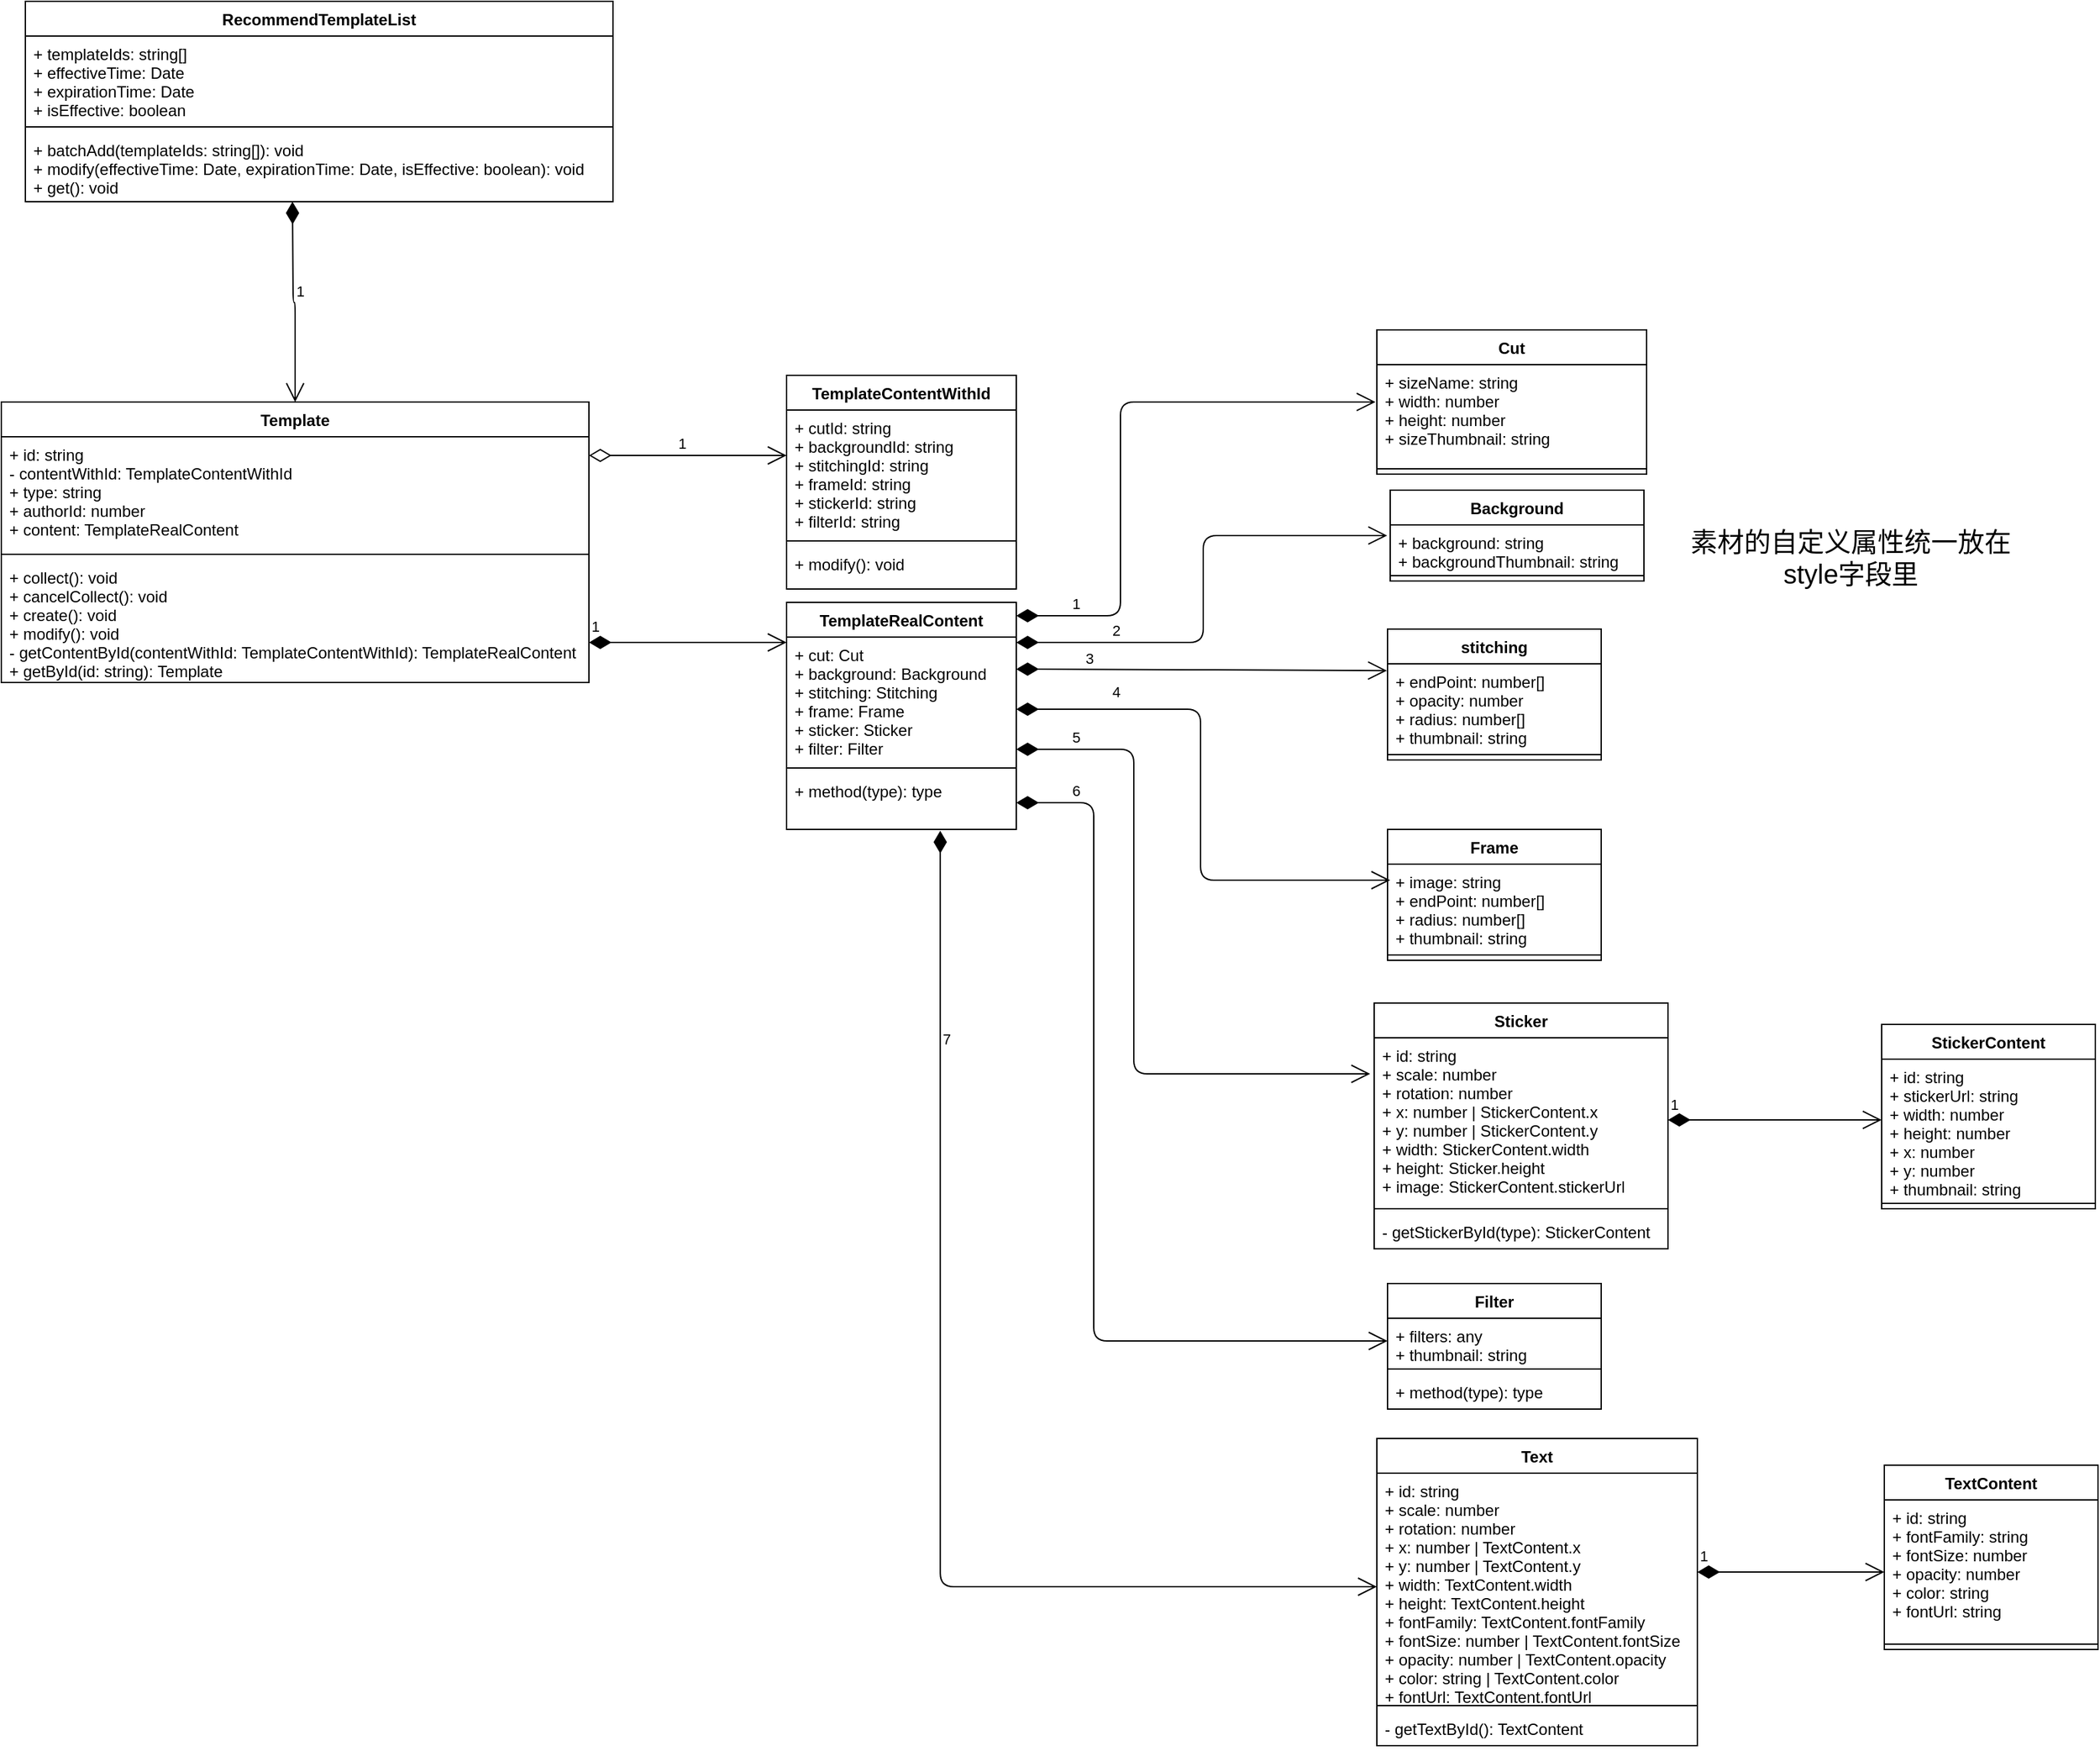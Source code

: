 <mxfile version="14.2.6" type="github">
  <diagram id="8jhjOeW3A8tFNFM3j3vJ" name="Page-1">
    <mxGraphModel dx="946" dy="550" grid="1" gridSize="10" guides="1" tooltips="1" connect="1" arrows="1" fold="1" page="1" pageScale="1" pageWidth="2336" pageHeight="1654" math="0" shadow="0">
      <root>
        <mxCell id="0" />
        <mxCell id="1" parent="0" />
        <mxCell id="CpujZRGqxjHT9dfPmAvb-1" value="Template" style="swimlane;fontStyle=1;align=center;verticalAlign=top;childLayout=stackLayout;horizontal=1;startSize=26;horizontalStack=0;resizeParent=1;resizeParentMax=0;resizeLast=0;collapsible=1;marginBottom=0;" parent="1" vertex="1">
          <mxGeometry x="380" y="604" width="440" height="210" as="geometry" />
        </mxCell>
        <mxCell id="CpujZRGqxjHT9dfPmAvb-2" value="+ id: string&#xa;- contentWithId: TemplateContentWithId&#xa;+ type: string&#xa;+ authorId: number&#xa;+ content: TemplateRealContent" style="text;strokeColor=none;fillColor=none;align=left;verticalAlign=top;spacingLeft=4;spacingRight=4;overflow=hidden;rotatable=0;points=[[0,0.5],[1,0.5]];portConstraint=eastwest;" parent="CpujZRGqxjHT9dfPmAvb-1" vertex="1">
          <mxGeometry y="26" width="440" height="84" as="geometry" />
        </mxCell>
        <mxCell id="CpujZRGqxjHT9dfPmAvb-3" value="" style="line;strokeWidth=1;fillColor=none;align=left;verticalAlign=middle;spacingTop=-1;spacingLeft=3;spacingRight=3;rotatable=0;labelPosition=right;points=[];portConstraint=eastwest;" parent="CpujZRGqxjHT9dfPmAvb-1" vertex="1">
          <mxGeometry y="110" width="440" height="8" as="geometry" />
        </mxCell>
        <mxCell id="CpujZRGqxjHT9dfPmAvb-4" value="+ collect(): void&#xa;+ cancelCollect(): void&#xa;+ create(): void&#xa;+ modify(): void&#xa;- getContentById(contentWithId: TemplateContentWithId): TemplateRealContent&#xa;+ getById(id: string): Template" style="text;strokeColor=none;fillColor=none;align=left;verticalAlign=top;spacingLeft=4;spacingRight=4;overflow=hidden;rotatable=0;points=[[0,0.5],[1,0.5]];portConstraint=eastwest;" parent="CpujZRGqxjHT9dfPmAvb-1" vertex="1">
          <mxGeometry y="118" width="440" height="92" as="geometry" />
        </mxCell>
        <mxCell id="CpujZRGqxjHT9dfPmAvb-5" value="RecommendTemplateList" style="swimlane;fontStyle=1;align=center;verticalAlign=top;childLayout=stackLayout;horizontal=1;startSize=26;horizontalStack=0;resizeParent=1;resizeParentMax=0;resizeLast=0;collapsible=1;marginBottom=0;" parent="1" vertex="1">
          <mxGeometry x="398" y="304" width="440" height="150" as="geometry" />
        </mxCell>
        <mxCell id="CpujZRGqxjHT9dfPmAvb-6" value="+ templateIds: string[]&#xa;+ effectiveTime: Date&#xa;+ expirationTime: Date&#xa;+ isEffective: boolean" style="text;strokeColor=none;fillColor=none;align=left;verticalAlign=top;spacingLeft=4;spacingRight=4;overflow=hidden;rotatable=0;points=[[0,0.5],[1,0.5]];portConstraint=eastwest;" parent="CpujZRGqxjHT9dfPmAvb-5" vertex="1">
          <mxGeometry y="26" width="440" height="64" as="geometry" />
        </mxCell>
        <mxCell id="CpujZRGqxjHT9dfPmAvb-7" value="" style="line;strokeWidth=1;fillColor=none;align=left;verticalAlign=middle;spacingTop=-1;spacingLeft=3;spacingRight=3;rotatable=0;labelPosition=right;points=[];portConstraint=eastwest;" parent="CpujZRGqxjHT9dfPmAvb-5" vertex="1">
          <mxGeometry y="90" width="440" height="8" as="geometry" />
        </mxCell>
        <mxCell id="CpujZRGqxjHT9dfPmAvb-8" value="+ batchAdd(templateIds: string[]): void&#xa;+ modify(effectiveTime: Date, expirationTime: Date, isEffective: boolean): void&#xa;+ get(): void" style="text;strokeColor=none;fillColor=none;align=left;verticalAlign=top;spacingLeft=4;spacingRight=4;overflow=hidden;rotatable=0;points=[[0,0.5],[1,0.5]];portConstraint=eastwest;" parent="CpujZRGqxjHT9dfPmAvb-5" vertex="1">
          <mxGeometry y="98" width="440" height="52" as="geometry" />
        </mxCell>
        <mxCell id="CpujZRGqxjHT9dfPmAvb-9" value="1" style="endArrow=open;html=1;endSize=12;startArrow=diamondThin;startSize=14;startFill=1;edgeStyle=orthogonalEdgeStyle;align=left;verticalAlign=bottom;entryX=0.5;entryY=0;entryDx=0;entryDy=0;" parent="1" target="CpujZRGqxjHT9dfPmAvb-1" edge="1">
          <mxGeometry relative="1" as="geometry">
            <mxPoint x="598" y="454" as="sourcePoint" />
            <mxPoint x="598" y="544" as="targetPoint" />
            <Array as="points" />
            <mxPoint as="offset" />
          </mxGeometry>
        </mxCell>
        <mxCell id="CpujZRGqxjHT9dfPmAvb-10" value="1" style="endArrow=open;html=1;endSize=12;startArrow=diamondThin;startSize=14;startFill=0;edgeStyle=orthogonalEdgeStyle;align=left;verticalAlign=bottom;" parent="1" edge="1">
          <mxGeometry x="-0.125" relative="1" as="geometry">
            <mxPoint x="820" y="644" as="sourcePoint" />
            <mxPoint x="968" y="644" as="targetPoint" />
            <mxPoint as="offset" />
          </mxGeometry>
        </mxCell>
        <mxCell id="CpujZRGqxjHT9dfPmAvb-11" value="TemplateContentWithId" style="swimlane;fontStyle=1;align=center;verticalAlign=top;childLayout=stackLayout;horizontal=1;startSize=26;horizontalStack=0;resizeParent=1;resizeParentMax=0;resizeLast=0;collapsible=1;marginBottom=0;html=0;" parent="1" vertex="1">
          <mxGeometry x="968" y="584" width="172" height="160" as="geometry" />
        </mxCell>
        <mxCell id="CpujZRGqxjHT9dfPmAvb-12" value="+ cutId: string&#xa;+ backgroundId: string&#xa;+ stitchingId: string&#xa;+ frameId: string&#xa;+ stickerId: string&#xa;+ filterId: string" style="text;strokeColor=none;fillColor=none;align=left;verticalAlign=top;spacingLeft=4;spacingRight=4;overflow=hidden;rotatable=0;points=[[0,0.5],[1,0.5]];portConstraint=eastwest;" parent="CpujZRGqxjHT9dfPmAvb-11" vertex="1">
          <mxGeometry y="26" width="172" height="94" as="geometry" />
        </mxCell>
        <mxCell id="CpujZRGqxjHT9dfPmAvb-13" value="" style="line;strokeWidth=1;fillColor=none;align=left;verticalAlign=middle;spacingTop=-1;spacingLeft=3;spacingRight=3;rotatable=0;labelPosition=right;points=[];portConstraint=eastwest;" parent="CpujZRGqxjHT9dfPmAvb-11" vertex="1">
          <mxGeometry y="120" width="172" height="8" as="geometry" />
        </mxCell>
        <mxCell id="CpujZRGqxjHT9dfPmAvb-14" value="+ modify(): void" style="text;strokeColor=none;fillColor=none;align=left;verticalAlign=top;spacingLeft=4;spacingRight=4;overflow=hidden;rotatable=0;points=[[0,0.5],[1,0.5]];portConstraint=eastwest;" parent="CpujZRGqxjHT9dfPmAvb-11" vertex="1">
          <mxGeometry y="128" width="172" height="32" as="geometry" />
        </mxCell>
        <mxCell id="CpujZRGqxjHT9dfPmAvb-15" value="1" style="endArrow=open;html=1;endSize=12;startArrow=diamondThin;startSize=14;startFill=1;edgeStyle=orthogonalEdgeStyle;align=left;verticalAlign=bottom;" parent="1" edge="1">
          <mxGeometry x="-1" y="3" relative="1" as="geometry">
            <mxPoint x="820" y="784" as="sourcePoint" />
            <mxPoint x="968" y="784" as="targetPoint" />
          </mxGeometry>
        </mxCell>
        <mxCell id="CpujZRGqxjHT9dfPmAvb-16" value="TemplateRealContent" style="swimlane;fontStyle=1;align=center;verticalAlign=top;childLayout=stackLayout;horizontal=1;startSize=26;horizontalStack=0;resizeParent=1;resizeParentMax=0;resizeLast=0;collapsible=1;marginBottom=0;html=0;" parent="1" vertex="1">
          <mxGeometry x="968" y="754" width="172" height="170" as="geometry" />
        </mxCell>
        <mxCell id="CpujZRGqxjHT9dfPmAvb-17" value="+ cut: Cut&#xa;+ background: Background&#xa;+ stitching: Stitching&#xa;+ frame: Frame&#xa;+ sticker: Sticker&#xa;+ filter: Filter" style="text;strokeColor=none;fillColor=none;align=left;verticalAlign=top;spacingLeft=4;spacingRight=4;overflow=hidden;rotatable=0;points=[[0,0.5],[1,0.5]];portConstraint=eastwest;" parent="CpujZRGqxjHT9dfPmAvb-16" vertex="1">
          <mxGeometry y="26" width="172" height="94" as="geometry" />
        </mxCell>
        <mxCell id="CpujZRGqxjHT9dfPmAvb-18" value="" style="line;strokeWidth=1;fillColor=none;align=left;verticalAlign=middle;spacingTop=-1;spacingLeft=3;spacingRight=3;rotatable=0;labelPosition=right;points=[];portConstraint=eastwest;" parent="CpujZRGqxjHT9dfPmAvb-16" vertex="1">
          <mxGeometry y="120" width="172" height="8" as="geometry" />
        </mxCell>
        <mxCell id="CpujZRGqxjHT9dfPmAvb-19" value="+ method(type): type" style="text;strokeColor=none;fillColor=none;align=left;verticalAlign=top;spacingLeft=4;spacingRight=4;overflow=hidden;rotatable=0;points=[[0,0.5],[1,0.5]];portConstraint=eastwest;" parent="CpujZRGqxjHT9dfPmAvb-16" vertex="1">
          <mxGeometry y="128" width="172" height="42" as="geometry" />
        </mxCell>
        <mxCell id="CpujZRGqxjHT9dfPmAvb-20" value="1" style="endArrow=open;html=1;endSize=12;startArrow=diamondThin;startSize=14;startFill=1;edgeStyle=orthogonalEdgeStyle;align=left;verticalAlign=bottom;entryX=-0.005;entryY=0.378;entryDx=0;entryDy=0;entryPerimeter=0;" parent="1" target="CpujZRGqxjHT9dfPmAvb-26" edge="1">
          <mxGeometry x="-0.814" relative="1" as="geometry">
            <mxPoint x="1140" y="764" as="sourcePoint" />
            <mxPoint x="1360" y="610" as="targetPoint" />
            <Array as="points">
              <mxPoint x="1218" y="764" />
              <mxPoint x="1218" y="604" />
            </Array>
            <mxPoint as="offset" />
          </mxGeometry>
        </mxCell>
        <mxCell id="CpujZRGqxjHT9dfPmAvb-21" value="3" style="endArrow=open;html=1;endSize=12;startArrow=diamondThin;startSize=14;startFill=1;edgeStyle=orthogonalEdgeStyle;align=left;verticalAlign=bottom;entryX=-0.003;entryY=0.08;entryDx=0;entryDy=0;entryPerimeter=0;" parent="1" target="CpujZRGqxjHT9dfPmAvb-30" edge="1">
          <mxGeometry x="-0.641" y="-1" relative="1" as="geometry">
            <mxPoint x="1140" y="804" as="sourcePoint" />
            <mxPoint x="1288" y="804" as="targetPoint" />
            <mxPoint as="offset" />
          </mxGeometry>
        </mxCell>
        <mxCell id="CpujZRGqxjHT9dfPmAvb-22" value="4" style="endArrow=open;html=1;endSize=12;startArrow=diamondThin;startSize=14;startFill=1;edgeStyle=orthogonalEdgeStyle;align=left;verticalAlign=bottom;" parent="1" edge="1">
          <mxGeometry x="-0.657" y="4" relative="1" as="geometry">
            <mxPoint x="1140" y="834" as="sourcePoint" />
            <mxPoint x="1420" y="962" as="targetPoint" />
            <Array as="points">
              <mxPoint x="1278" y="834" />
              <mxPoint x="1278" y="962" />
              <mxPoint x="1416" y="962" />
            </Array>
            <mxPoint as="offset" />
          </mxGeometry>
        </mxCell>
        <mxCell id="CpujZRGqxjHT9dfPmAvb-23" value="5" style="endArrow=open;html=1;endSize=12;startArrow=diamondThin;startSize=14;startFill=1;edgeStyle=orthogonalEdgeStyle;align=left;verticalAlign=bottom;" parent="1" edge="1">
          <mxGeometry x="-0.843" relative="1" as="geometry">
            <mxPoint x="1140" y="864" as="sourcePoint" />
            <mxPoint x="1405" y="1107" as="targetPoint" />
            <Array as="points">
              <mxPoint x="1228" y="864" />
              <mxPoint x="1228" y="1107" />
            </Array>
            <mxPoint as="offset" />
          </mxGeometry>
        </mxCell>
        <mxCell id="CpujZRGqxjHT9dfPmAvb-24" value="6" style="endArrow=open;html=1;endSize=12;startArrow=diamondThin;startSize=14;startFill=1;edgeStyle=orthogonalEdgeStyle;align=left;verticalAlign=bottom;entryX=0;entryY=0.5;entryDx=0;entryDy=0;" parent="1" target="CpujZRGqxjHT9dfPmAvb-42" edge="1">
          <mxGeometry x="-0.882" relative="1" as="geometry">
            <mxPoint x="1140" y="904" as="sourcePoint" />
            <mxPoint x="1370" y="1260" as="targetPoint" />
            <Array as="points">
              <mxPoint x="1198" y="904" />
              <mxPoint x="1198" y="1307" />
            </Array>
            <mxPoint as="offset" />
          </mxGeometry>
        </mxCell>
        <mxCell id="CpujZRGqxjHT9dfPmAvb-25" value="Cut" style="swimlane;fontStyle=1;align=center;verticalAlign=top;childLayout=stackLayout;horizontal=1;startSize=26;horizontalStack=0;resizeParent=1;resizeParentMax=0;resizeLast=0;collapsible=1;marginBottom=0;html=0;" parent="1" vertex="1">
          <mxGeometry x="1410" y="550" width="202" height="108" as="geometry" />
        </mxCell>
        <mxCell id="CpujZRGqxjHT9dfPmAvb-26" value="+ sizeName: string&#xa;+ width: number&#xa;+ height: number&#xa;+ sizeThumbnail: string" style="text;strokeColor=none;fillColor=none;align=left;verticalAlign=top;spacingLeft=4;spacingRight=4;overflow=hidden;rotatable=0;points=[[0,0.5],[1,0.5]];portConstraint=eastwest;" parent="CpujZRGqxjHT9dfPmAvb-25" vertex="1">
          <mxGeometry y="26" width="202" height="74" as="geometry" />
        </mxCell>
        <mxCell id="CpujZRGqxjHT9dfPmAvb-27" value="" style="line;strokeWidth=1;fillColor=none;align=left;verticalAlign=middle;spacingTop=-1;spacingLeft=3;spacingRight=3;rotatable=0;labelPosition=right;points=[];portConstraint=eastwest;" parent="CpujZRGqxjHT9dfPmAvb-25" vertex="1">
          <mxGeometry y="100" width="202" height="8" as="geometry" />
        </mxCell>
        <mxCell id="CpujZRGqxjHT9dfPmAvb-29" value="stitching" style="swimlane;fontStyle=1;align=center;verticalAlign=top;childLayout=stackLayout;horizontal=1;startSize=26;horizontalStack=0;resizeParent=1;resizeParentMax=0;resizeLast=0;collapsible=1;marginBottom=0;html=0;" parent="1" vertex="1">
          <mxGeometry x="1418" y="774" width="160" height="98" as="geometry" />
        </mxCell>
        <mxCell id="CpujZRGqxjHT9dfPmAvb-30" value="+ endPoint: number[]&#xa;+ opacity: number&#xa;+ radius: number[]&#xa;+ thumbnail: string" style="text;strokeColor=none;fillColor=none;align=left;verticalAlign=top;spacingLeft=4;spacingRight=4;overflow=hidden;rotatable=0;points=[[0,0.5],[1,0.5]];portConstraint=eastwest;" parent="CpujZRGqxjHT9dfPmAvb-29" vertex="1">
          <mxGeometry y="26" width="160" height="64" as="geometry" />
        </mxCell>
        <mxCell id="CpujZRGqxjHT9dfPmAvb-31" value="" style="line;strokeWidth=1;fillColor=none;align=left;verticalAlign=middle;spacingTop=-1;spacingLeft=3;spacingRight=3;rotatable=0;labelPosition=right;points=[];portConstraint=eastwest;" parent="CpujZRGqxjHT9dfPmAvb-29" vertex="1">
          <mxGeometry y="90" width="160" height="8" as="geometry" />
        </mxCell>
        <mxCell id="CpujZRGqxjHT9dfPmAvb-33" value="Sticker" style="swimlane;fontStyle=1;align=center;verticalAlign=top;childLayout=stackLayout;horizontal=1;startSize=26;horizontalStack=0;resizeParent=1;resizeParentMax=0;resizeLast=0;collapsible=1;marginBottom=0;html=0;" parent="1" vertex="1">
          <mxGeometry x="1408" y="1054" width="220" height="184" as="geometry" />
        </mxCell>
        <mxCell id="CpujZRGqxjHT9dfPmAvb-34" value="+ id: string&#xa;+ scale: number&#xa;+ rotation: number&#xa;+ x: number | StickerContent.x&#xa;+ y: number | StickerContent.y&#xa;+ width: StickerContent.width&#xa;+ height: Sticker.height&#xa;+ image: StickerContent.stickerUrl" style="text;strokeColor=none;fillColor=none;align=left;verticalAlign=top;spacingLeft=4;spacingRight=4;overflow=hidden;rotatable=0;points=[[0,0.5],[1,0.5]];portConstraint=eastwest;" parent="CpujZRGqxjHT9dfPmAvb-33" vertex="1">
          <mxGeometry y="26" width="220" height="124" as="geometry" />
        </mxCell>
        <mxCell id="CpujZRGqxjHT9dfPmAvb-35" value="" style="line;strokeWidth=1;fillColor=none;align=left;verticalAlign=middle;spacingTop=-1;spacingLeft=3;spacingRight=3;rotatable=0;labelPosition=right;points=[];portConstraint=eastwest;" parent="CpujZRGqxjHT9dfPmAvb-33" vertex="1">
          <mxGeometry y="150" width="220" height="8" as="geometry" />
        </mxCell>
        <mxCell id="CpujZRGqxjHT9dfPmAvb-36" value="- getStickerById(type): StickerContent" style="text;strokeColor=none;fillColor=none;align=left;verticalAlign=top;spacingLeft=4;spacingRight=4;overflow=hidden;rotatable=0;points=[[0,0.5],[1,0.5]];portConstraint=eastwest;" parent="CpujZRGqxjHT9dfPmAvb-33" vertex="1">
          <mxGeometry y="158" width="220" height="26" as="geometry" />
        </mxCell>
        <mxCell id="CpujZRGqxjHT9dfPmAvb-37" value="Frame" style="swimlane;fontStyle=1;align=center;verticalAlign=top;childLayout=stackLayout;horizontal=1;startSize=26;horizontalStack=0;resizeParent=1;resizeParentMax=0;resizeLast=0;collapsible=1;marginBottom=0;html=0;" parent="1" vertex="1">
          <mxGeometry x="1418" y="924" width="160" height="98" as="geometry" />
        </mxCell>
        <mxCell id="CpujZRGqxjHT9dfPmAvb-38" value="+ image: string&#xa;+ endPoint: number[]&#xa;+ radius: number[]&#xa;+ thumbnail: string" style="text;strokeColor=none;fillColor=none;align=left;verticalAlign=top;spacingLeft=4;spacingRight=4;overflow=hidden;rotatable=0;points=[[0,0.5],[1,0.5]];portConstraint=eastwest;" parent="CpujZRGqxjHT9dfPmAvb-37" vertex="1">
          <mxGeometry y="26" width="160" height="64" as="geometry" />
        </mxCell>
        <mxCell id="CpujZRGqxjHT9dfPmAvb-39" value="" style="line;strokeWidth=1;fillColor=none;align=left;verticalAlign=middle;spacingTop=-1;spacingLeft=3;spacingRight=3;rotatable=0;labelPosition=right;points=[];portConstraint=eastwest;" parent="CpujZRGqxjHT9dfPmAvb-37" vertex="1">
          <mxGeometry y="90" width="160" height="8" as="geometry" />
        </mxCell>
        <mxCell id="CpujZRGqxjHT9dfPmAvb-41" value="Filter" style="swimlane;fontStyle=1;align=center;verticalAlign=top;childLayout=stackLayout;horizontal=1;startSize=26;horizontalStack=0;resizeParent=1;resizeParentMax=0;resizeLast=0;collapsible=1;marginBottom=0;html=0;" parent="1" vertex="1">
          <mxGeometry x="1418" y="1264" width="160" height="94" as="geometry" />
        </mxCell>
        <mxCell id="CpujZRGqxjHT9dfPmAvb-42" value="+ filters: any&#xa;+ thumbnail: string" style="text;strokeColor=none;fillColor=none;align=left;verticalAlign=top;spacingLeft=4;spacingRight=4;overflow=hidden;rotatable=0;points=[[0,0.5],[1,0.5]];portConstraint=eastwest;" parent="CpujZRGqxjHT9dfPmAvb-41" vertex="1">
          <mxGeometry y="26" width="160" height="34" as="geometry" />
        </mxCell>
        <mxCell id="CpujZRGqxjHT9dfPmAvb-43" value="" style="line;strokeWidth=1;fillColor=none;align=left;verticalAlign=middle;spacingTop=-1;spacingLeft=3;spacingRight=3;rotatable=0;labelPosition=right;points=[];portConstraint=eastwest;" parent="CpujZRGqxjHT9dfPmAvb-41" vertex="1">
          <mxGeometry y="60" width="160" height="8" as="geometry" />
        </mxCell>
        <mxCell id="CpujZRGqxjHT9dfPmAvb-44" value="+ method(type): type" style="text;strokeColor=none;fillColor=none;align=left;verticalAlign=top;spacingLeft=4;spacingRight=4;overflow=hidden;rotatable=0;points=[[0,0.5],[1,0.5]];portConstraint=eastwest;" parent="CpujZRGqxjHT9dfPmAvb-41" vertex="1">
          <mxGeometry y="68" width="160" height="26" as="geometry" />
        </mxCell>
        <mxCell id="CpujZRGqxjHT9dfPmAvb-45" value="StickerContent" style="swimlane;fontStyle=1;align=center;verticalAlign=top;childLayout=stackLayout;horizontal=1;startSize=26;horizontalStack=0;resizeParent=1;resizeParentMax=0;resizeLast=0;collapsible=1;marginBottom=0;html=0;" parent="1" vertex="1">
          <mxGeometry x="1788" y="1070" width="160" height="138" as="geometry" />
        </mxCell>
        <mxCell id="CpujZRGqxjHT9dfPmAvb-46" value="+ id: string&#xa;+ stickerUrl: string&#xa;+ width: number&#xa;+ height: number&#xa;+ x: number&#xa;+ y: number&#xa;+ thumbnail: string" style="text;strokeColor=none;fillColor=none;align=left;verticalAlign=top;spacingLeft=4;spacingRight=4;overflow=hidden;rotatable=0;points=[[0,0.5],[1,0.5]];portConstraint=eastwest;" parent="CpujZRGqxjHT9dfPmAvb-45" vertex="1">
          <mxGeometry y="26" width="160" height="104" as="geometry" />
        </mxCell>
        <mxCell id="CpujZRGqxjHT9dfPmAvb-47" value="" style="line;strokeWidth=1;fillColor=none;align=left;verticalAlign=middle;spacingTop=-1;spacingLeft=3;spacingRight=3;rotatable=0;labelPosition=right;points=[];portConstraint=eastwest;" parent="CpujZRGqxjHT9dfPmAvb-45" vertex="1">
          <mxGeometry y="130" width="160" height="8" as="geometry" />
        </mxCell>
        <mxCell id="CpujZRGqxjHT9dfPmAvb-49" value="1" style="endArrow=open;html=1;endSize=12;startArrow=diamondThin;startSize=14;startFill=1;edgeStyle=orthogonalEdgeStyle;align=left;verticalAlign=bottom;" parent="1" edge="1">
          <mxGeometry x="-1" y="3" relative="1" as="geometry">
            <mxPoint x="1628" y="1141.5" as="sourcePoint" />
            <mxPoint x="1788" y="1141.5" as="targetPoint" />
          </mxGeometry>
        </mxCell>
        <mxCell id="Pcb9BPrG1WCRU1I-seca-1" value="Background" style="swimlane;fontStyle=1;align=center;verticalAlign=top;childLayout=stackLayout;horizontal=1;startSize=26;horizontalStack=0;resizeParent=1;resizeParentMax=0;resizeLast=0;collapsible=1;marginBottom=0;" parent="1" vertex="1">
          <mxGeometry x="1420" y="670" width="190" height="68" as="geometry" />
        </mxCell>
        <mxCell id="Pcb9BPrG1WCRU1I-seca-2" value="+ background: string&#xa;+ backgroundThumbnail: string" style="text;strokeColor=none;fillColor=none;align=left;verticalAlign=top;spacingLeft=4;spacingRight=4;overflow=hidden;rotatable=0;points=[[0,0.5],[1,0.5]];portConstraint=eastwest;" parent="Pcb9BPrG1WCRU1I-seca-1" vertex="1">
          <mxGeometry y="26" width="190" height="34" as="geometry" />
        </mxCell>
        <mxCell id="Pcb9BPrG1WCRU1I-seca-3" value="" style="line;strokeWidth=1;fillColor=none;align=left;verticalAlign=middle;spacingTop=-1;spacingLeft=3;spacingRight=3;rotatable=0;labelPosition=right;points=[];portConstraint=eastwest;" parent="Pcb9BPrG1WCRU1I-seca-1" vertex="1">
          <mxGeometry y="60" width="190" height="8" as="geometry" />
        </mxCell>
        <mxCell id="Pcb9BPrG1WCRU1I-seca-5" value="2" style="endArrow=open;html=1;endSize=12;startArrow=diamondThin;startSize=14;startFill=1;edgeStyle=orthogonalEdgeStyle;align=left;verticalAlign=bottom;exitX=1;exitY=0.043;exitDx=0;exitDy=0;exitPerimeter=0;entryX=-0.012;entryY=0.235;entryDx=0;entryDy=0;entryPerimeter=0;" parent="1" source="CpujZRGqxjHT9dfPmAvb-17" target="Pcb9BPrG1WCRU1I-seca-2" edge="1">
          <mxGeometry x="-0.609" relative="1" as="geometry">
            <mxPoint x="1400" y="760" as="sourcePoint" />
            <mxPoint x="1560" y="760" as="targetPoint" />
            <mxPoint as="offset" />
          </mxGeometry>
        </mxCell>
        <mxCell id="mSXX4sIBjVMAqW9v_1ZW-1" value="Text" style="swimlane;fontStyle=1;align=center;verticalAlign=top;childLayout=stackLayout;horizontal=1;startSize=26;horizontalStack=0;resizeParent=1;resizeParentMax=0;resizeLast=0;collapsible=1;marginBottom=0;" vertex="1" parent="1">
          <mxGeometry x="1410" y="1380" width="240" height="230" as="geometry" />
        </mxCell>
        <mxCell id="mSXX4sIBjVMAqW9v_1ZW-2" value="+ id: string&#xa;+ scale: number&#xa;+ rotation: number&#xa;+ x: number | TextContent.x&#xa;+ y: number | TextContent.y&#xa;+ width: TextContent.width&#xa;+ height: TextContent.height&#xa;+ fontFamily: TextContent.fontFamily&#xa;+ fontSize: number | TextContent.fontSize&#xa;+ opacity: number | TextContent.opacity&#xa;+ color: string | TextContent.color&#xa;+ fontUrl: TextContent.fontUrl" style="text;strokeColor=none;fillColor=none;align=left;verticalAlign=top;spacingLeft=4;spacingRight=4;overflow=hidden;rotatable=0;points=[[0,0.5],[1,0.5]];portConstraint=eastwest;" vertex="1" parent="mSXX4sIBjVMAqW9v_1ZW-1">
          <mxGeometry y="26" width="240" height="170" as="geometry" />
        </mxCell>
        <mxCell id="mSXX4sIBjVMAqW9v_1ZW-3" value="" style="line;strokeWidth=1;fillColor=none;align=left;verticalAlign=middle;spacingTop=-1;spacingLeft=3;spacingRight=3;rotatable=0;labelPosition=right;points=[];portConstraint=eastwest;" vertex="1" parent="mSXX4sIBjVMAqW9v_1ZW-1">
          <mxGeometry y="196" width="240" height="8" as="geometry" />
        </mxCell>
        <mxCell id="mSXX4sIBjVMAqW9v_1ZW-4" value="- getTextById(): TextContent" style="text;strokeColor=none;fillColor=none;align=left;verticalAlign=top;spacingLeft=4;spacingRight=4;overflow=hidden;rotatable=0;points=[[0,0.5],[1,0.5]];portConstraint=eastwest;" vertex="1" parent="mSXX4sIBjVMAqW9v_1ZW-1">
          <mxGeometry y="204" width="240" height="26" as="geometry" />
        </mxCell>
        <mxCell id="mSXX4sIBjVMAqW9v_1ZW-5" value="TextContent" style="swimlane;fontStyle=1;align=center;verticalAlign=top;childLayout=stackLayout;horizontal=1;startSize=26;horizontalStack=0;resizeParent=1;resizeParentMax=0;resizeLast=0;collapsible=1;marginBottom=0;" vertex="1" parent="1">
          <mxGeometry x="1790" y="1400" width="160" height="138" as="geometry" />
        </mxCell>
        <mxCell id="mSXX4sIBjVMAqW9v_1ZW-6" value="+ id: string &#xa;+ fontFamily: string&#xa;+ fontSize: number&#xa;+ opacity: number&#xa;+ color: string&#xa;+ fontUrl: string" style="text;strokeColor=none;fillColor=none;align=left;verticalAlign=top;spacingLeft=4;spacingRight=4;overflow=hidden;rotatable=0;points=[[0,0.5],[1,0.5]];portConstraint=eastwest;" vertex="1" parent="mSXX4sIBjVMAqW9v_1ZW-5">
          <mxGeometry y="26" width="160" height="104" as="geometry" />
        </mxCell>
        <mxCell id="mSXX4sIBjVMAqW9v_1ZW-7" value="" style="line;strokeWidth=1;fillColor=none;align=left;verticalAlign=middle;spacingTop=-1;spacingLeft=3;spacingRight=3;rotatable=0;labelPosition=right;points=[];portConstraint=eastwest;" vertex="1" parent="mSXX4sIBjVMAqW9v_1ZW-5">
          <mxGeometry y="130" width="160" height="8" as="geometry" />
        </mxCell>
        <mxCell id="mSXX4sIBjVMAqW9v_1ZW-10" value="&lt;font style=&quot;font-size: 20px&quot;&gt;素材的自定义属性统一放在style字段里&lt;/font&gt;" style="text;html=1;strokeColor=none;fillColor=none;align=center;verticalAlign=middle;whiteSpace=wrap;rounded=0;" vertex="1" parent="1">
          <mxGeometry x="1640" y="640" width="250" height="160" as="geometry" />
        </mxCell>
        <mxCell id="mSXX4sIBjVMAqW9v_1ZW-11" value="1" style="endArrow=open;html=1;endSize=12;startArrow=diamondThin;startSize=14;startFill=1;edgeStyle=orthogonalEdgeStyle;align=left;verticalAlign=bottom;" edge="1" parent="1">
          <mxGeometry x="-1" y="3" relative="1" as="geometry">
            <mxPoint x="1650" y="1480" as="sourcePoint" />
            <mxPoint x="1790" y="1480" as="targetPoint" />
          </mxGeometry>
        </mxCell>
        <mxCell id="mSXX4sIBjVMAqW9v_1ZW-12" value="7" style="endArrow=open;html=1;endSize=12;startArrow=diamondThin;startSize=14;startFill=1;edgeStyle=orthogonalEdgeStyle;align=left;verticalAlign=bottom;exitX=0.669;exitY=1.024;exitDx=0;exitDy=0;exitPerimeter=0;entryX=0;entryY=0.5;entryDx=0;entryDy=0;" edge="1" parent="1" source="CpujZRGqxjHT9dfPmAvb-19" target="mSXX4sIBjVMAqW9v_1ZW-2">
          <mxGeometry x="-0.63" relative="1" as="geometry">
            <mxPoint x="1100" y="1110" as="sourcePoint" />
            <mxPoint x="1083" y="1360" as="targetPoint" />
            <mxPoint as="offset" />
          </mxGeometry>
        </mxCell>
      </root>
    </mxGraphModel>
  </diagram>
</mxfile>

